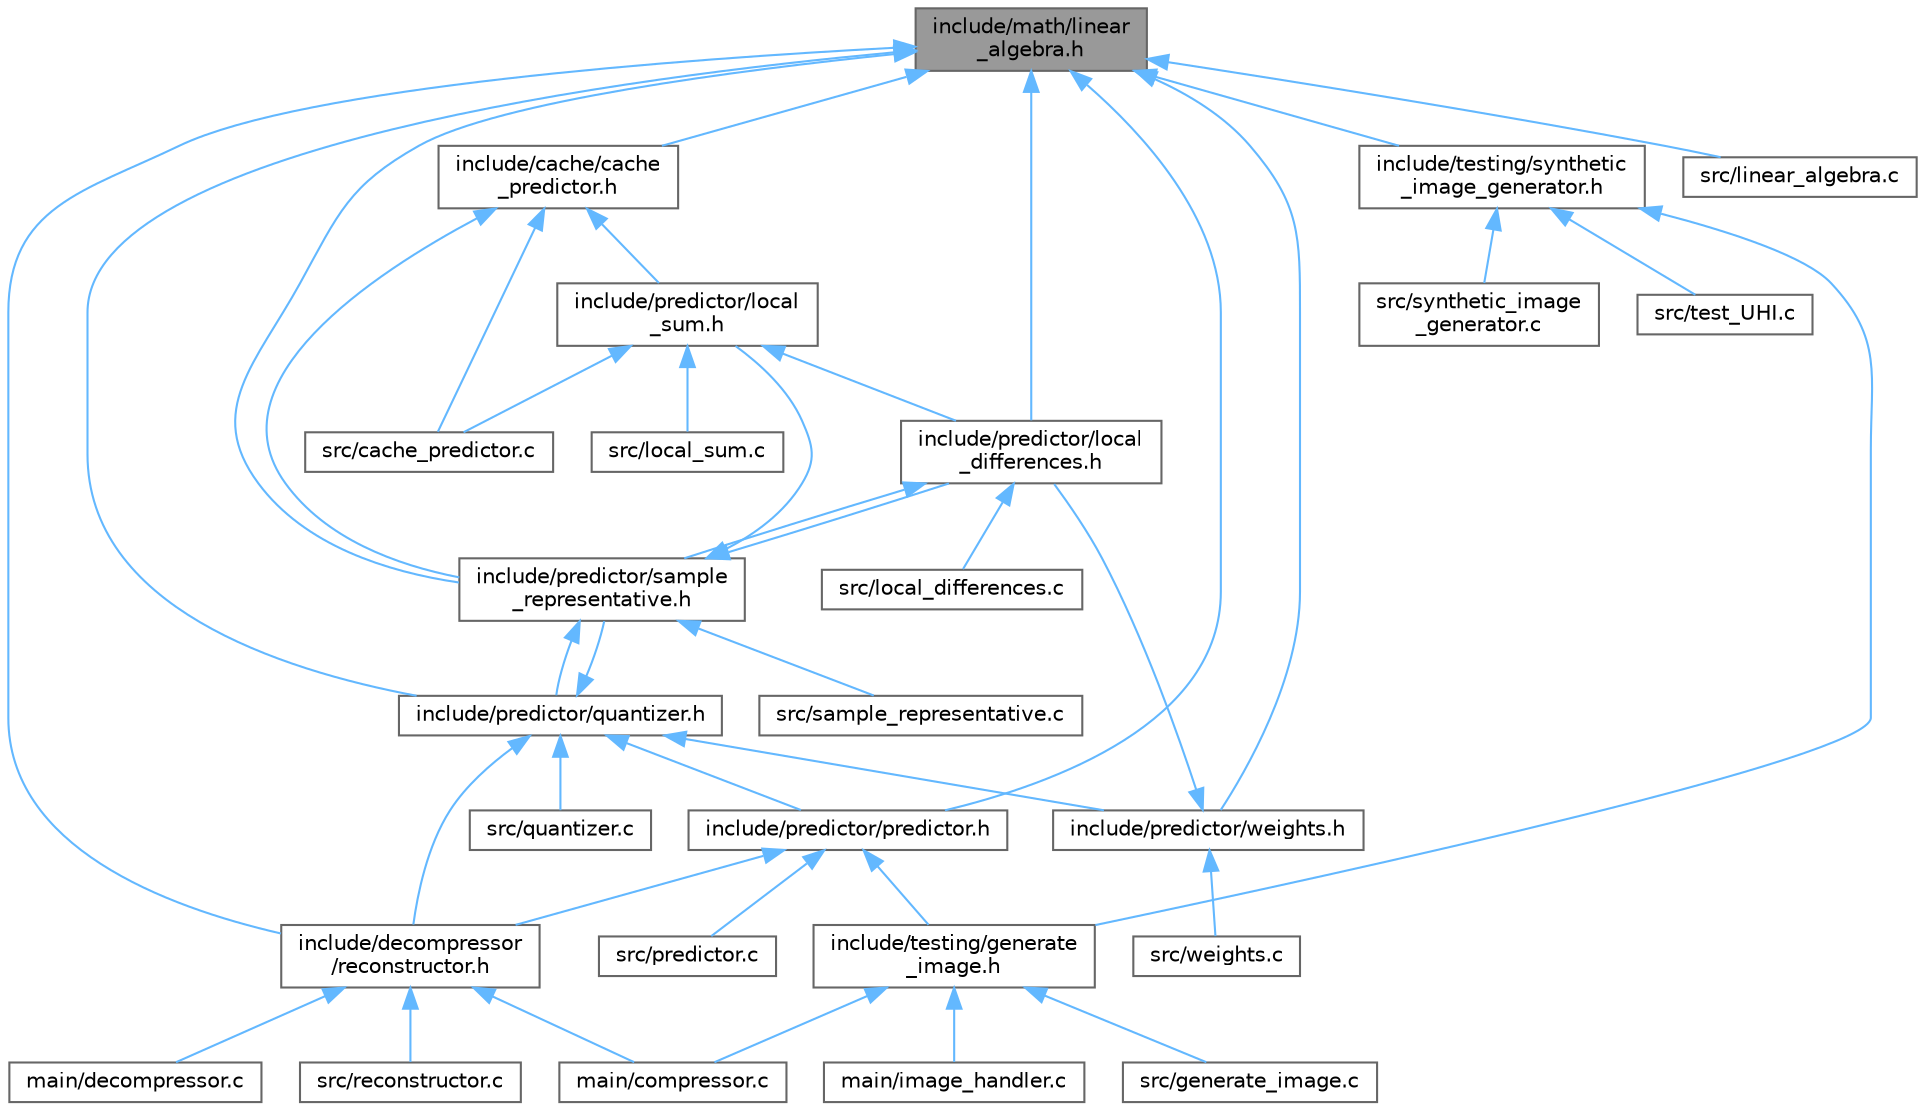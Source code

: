 digraph "include/math/linear_algebra.h"
{
 // LATEX_PDF_SIZE
  bgcolor="transparent";
  edge [fontname=Helvetica,fontsize=10,labelfontname=Helvetica,labelfontsize=10];
  node [fontname=Helvetica,fontsize=10,shape=box,height=0.2,width=0.4];
  Node1 [id="Node000001",label="include/math/linear\l_algebra.h",height=0.2,width=0.4,color="gray40", fillcolor="grey60", style="filled", fontcolor="black",tooltip=" "];
  Node1 -> Node2 [id="edge81_Node000001_Node000002",dir="back",color="steelblue1",style="solid",tooltip=" "];
  Node2 [id="Node000002",label="include/cache/cache\l_predictor.h",height=0.2,width=0.4,color="grey40", fillcolor="white", style="filled",URL="$df/d01/cache__predictor_8h.html",tooltip="Deprecated, Used as a buffer for debugging and temporary storage."];
  Node2 -> Node3 [id="edge82_Node000002_Node000003",dir="back",color="steelblue1",style="solid",tooltip=" "];
  Node3 [id="Node000003",label="include/predictor/local\l_sum.h",height=0.2,width=0.4,color="grey40", fillcolor="white", style="filled",URL="$d6/d9d/local__sum_8h.html",tooltip=" "];
  Node3 -> Node4 [id="edge83_Node000003_Node000004",dir="back",color="steelblue1",style="solid",tooltip=" "];
  Node4 [id="Node000004",label="include/predictor/local\l_differences.h",height=0.2,width=0.4,color="grey40", fillcolor="white", style="filled",URL="$d2/df3/local__differences_8h.html",tooltip=" "];
  Node4 -> Node5 [id="edge84_Node000004_Node000005",dir="back",color="steelblue1",style="solid",tooltip=" "];
  Node5 [id="Node000005",label="include/predictor/sample\l_representative.h",height=0.2,width=0.4,color="grey40", fillcolor="white", style="filled",URL="$df/d7d/sample__representative_8h.html",tooltip=" "];
  Node5 -> Node4 [id="edge85_Node000005_Node000004",dir="back",color="steelblue1",style="solid",tooltip=" "];
  Node5 -> Node3 [id="edge86_Node000005_Node000003",dir="back",color="steelblue1",style="solid",tooltip=" "];
  Node5 -> Node6 [id="edge87_Node000005_Node000006",dir="back",color="steelblue1",style="solid",tooltip=" "];
  Node6 [id="Node000006",label="include/predictor/quantizer.h",height=0.2,width=0.4,color="grey40", fillcolor="white", style="filled",URL="$d1/d38/quantizer_8h.html",tooltip=" "];
  Node6 -> Node7 [id="edge88_Node000006_Node000007",dir="back",color="steelblue1",style="solid",tooltip=" "];
  Node7 [id="Node000007",label="include/decompressor\l/reconstructor.h",height=0.2,width=0.4,color="grey40", fillcolor="white", style="filled",URL="$de/d32/reconstructor_8h.html",tooltip=" "];
  Node7 -> Node8 [id="edge89_Node000007_Node000008",dir="back",color="steelblue1",style="solid",tooltip=" "];
  Node8 [id="Node000008",label="main/compressor.c",height=0.2,width=0.4,color="grey40", fillcolor="white", style="filled",URL="$da/db2/compressor_8c.html",tooltip=" "];
  Node7 -> Node9 [id="edge90_Node000007_Node000009",dir="back",color="steelblue1",style="solid",tooltip=" "];
  Node9 [id="Node000009",label="main/decompressor.c",height=0.2,width=0.4,color="grey40", fillcolor="white", style="filled",URL="$df/dee/decompressor_8c.html",tooltip=" "];
  Node7 -> Node10 [id="edge91_Node000007_Node000010",dir="back",color="steelblue1",style="solid",tooltip=" "];
  Node10 [id="Node000010",label="src/reconstructor.c",height=0.2,width=0.4,color="grey40", fillcolor="white", style="filled",URL="$d6/dce/reconstructor_8c.html",tooltip=" "];
  Node6 -> Node11 [id="edge92_Node000006_Node000011",dir="back",color="steelblue1",style="solid",tooltip=" "];
  Node11 [id="Node000011",label="include/predictor/predictor.h",height=0.2,width=0.4,color="grey40", fillcolor="white", style="filled",URL="$dc/d08/predictor_8h.html",tooltip=" "];
  Node11 -> Node7 [id="edge93_Node000011_Node000007",dir="back",color="steelblue1",style="solid",tooltip=" "];
  Node11 -> Node12 [id="edge94_Node000011_Node000012",dir="back",color="steelblue1",style="solid",tooltip=" "];
  Node12 [id="Node000012",label="include/testing/generate\l_image.h",height=0.2,width=0.4,color="grey40", fillcolor="white", style="filled",URL="$df/d7b/generate__image_8h.html",tooltip=" "];
  Node12 -> Node8 [id="edge95_Node000012_Node000008",dir="back",color="steelblue1",style="solid",tooltip=" "];
  Node12 -> Node13 [id="edge96_Node000012_Node000013",dir="back",color="steelblue1",style="solid",tooltip=" "];
  Node13 [id="Node000013",label="main/image_handler.c",height=0.2,width=0.4,color="grey40", fillcolor="white", style="filled",URL="$d1/d6e/image__handler_8c.html",tooltip=" "];
  Node12 -> Node14 [id="edge97_Node000012_Node000014",dir="back",color="steelblue1",style="solid",tooltip=" "];
  Node14 [id="Node000014",label="src/generate_image.c",height=0.2,width=0.4,color="grey40", fillcolor="white", style="filled",URL="$d6/d92/generate__image_8c.html",tooltip=" "];
  Node11 -> Node15 [id="edge98_Node000011_Node000015",dir="back",color="steelblue1",style="solid",tooltip=" "];
  Node15 [id="Node000015",label="src/predictor.c",height=0.2,width=0.4,color="grey40", fillcolor="white", style="filled",URL="$db/d25/predictor_8c.html",tooltip=" "];
  Node6 -> Node5 [id="edge99_Node000006_Node000005",dir="back",color="steelblue1",style="solid",tooltip=" "];
  Node6 -> Node16 [id="edge100_Node000006_Node000016",dir="back",color="steelblue1",style="solid",tooltip=" "];
  Node16 [id="Node000016",label="include/predictor/weights.h",height=0.2,width=0.4,color="grey40", fillcolor="white", style="filled",URL="$d2/d6a/weights_8h.html",tooltip=" "];
  Node16 -> Node4 [id="edge101_Node000016_Node000004",dir="back",color="steelblue1",style="solid",tooltip=" "];
  Node16 -> Node17 [id="edge102_Node000016_Node000017",dir="back",color="steelblue1",style="solid",tooltip=" "];
  Node17 [id="Node000017",label="src/weights.c",height=0.2,width=0.4,color="grey40", fillcolor="white", style="filled",URL="$d0/d26/weights_8c.html",tooltip=" "];
  Node6 -> Node18 [id="edge103_Node000006_Node000018",dir="back",color="steelblue1",style="solid",tooltip=" "];
  Node18 [id="Node000018",label="src/quantizer.c",height=0.2,width=0.4,color="grey40", fillcolor="white", style="filled",URL="$dc/df1/quantizer_8c.html",tooltip=" "];
  Node5 -> Node19 [id="edge104_Node000005_Node000019",dir="back",color="steelblue1",style="solid",tooltip=" "];
  Node19 [id="Node000019",label="src/sample_representative.c",height=0.2,width=0.4,color="grey40", fillcolor="white", style="filled",URL="$d7/d58/sample__representative_8c.html",tooltip=" "];
  Node4 -> Node20 [id="edge105_Node000004_Node000020",dir="back",color="steelblue1",style="solid",tooltip=" "];
  Node20 [id="Node000020",label="src/local_differences.c",height=0.2,width=0.4,color="grey40", fillcolor="white", style="filled",URL="$d8/d97/local__differences_8c.html",tooltip=" "];
  Node3 -> Node21 [id="edge106_Node000003_Node000021",dir="back",color="steelblue1",style="solid",tooltip=" "];
  Node21 [id="Node000021",label="src/cache_predictor.c",height=0.2,width=0.4,color="grey40", fillcolor="white", style="filled",URL="$dc/d99/cache__predictor_8c.html",tooltip=" "];
  Node3 -> Node22 [id="edge107_Node000003_Node000022",dir="back",color="steelblue1",style="solid",tooltip=" "];
  Node22 [id="Node000022",label="src/local_sum.c",height=0.2,width=0.4,color="grey40", fillcolor="white", style="filled",URL="$db/d31/local__sum_8c.html",tooltip=" "];
  Node2 -> Node5 [id="edge108_Node000002_Node000005",dir="back",color="steelblue1",style="solid",tooltip=" "];
  Node2 -> Node21 [id="edge109_Node000002_Node000021",dir="back",color="steelblue1",style="solid",tooltip=" "];
  Node1 -> Node7 [id="edge110_Node000001_Node000007",dir="back",color="steelblue1",style="solid",tooltip=" "];
  Node1 -> Node4 [id="edge111_Node000001_Node000004",dir="back",color="steelblue1",style="solid",tooltip=" "];
  Node1 -> Node11 [id="edge112_Node000001_Node000011",dir="back",color="steelblue1",style="solid",tooltip=" "];
  Node1 -> Node6 [id="edge113_Node000001_Node000006",dir="back",color="steelblue1",style="solid",tooltip=" "];
  Node1 -> Node5 [id="edge114_Node000001_Node000005",dir="back",color="steelblue1",style="solid",tooltip=" "];
  Node1 -> Node16 [id="edge115_Node000001_Node000016",dir="back",color="steelblue1",style="solid",tooltip=" "];
  Node1 -> Node23 [id="edge116_Node000001_Node000023",dir="back",color="steelblue1",style="solid",tooltip=" "];
  Node23 [id="Node000023",label="include/testing/synthetic\l_image_generator.h",height=0.2,width=0.4,color="grey40", fillcolor="white", style="filled",URL="$d9/dea/synthetic__image__generator_8h.html",tooltip=" "];
  Node23 -> Node12 [id="edge117_Node000023_Node000012",dir="back",color="steelblue1",style="solid",tooltip=" "];
  Node23 -> Node24 [id="edge118_Node000023_Node000024",dir="back",color="steelblue1",style="solid",tooltip=" "];
  Node24 [id="Node000024",label="src/synthetic_image\l_generator.c",height=0.2,width=0.4,color="grey40", fillcolor="white", style="filled",URL="$d5/d40/synthetic__image__generator_8c.html",tooltip=" "];
  Node23 -> Node25 [id="edge119_Node000023_Node000025",dir="back",color="steelblue1",style="solid",tooltip=" "];
  Node25 [id="Node000025",label="src/test_UHI.c",height=0.2,width=0.4,color="grey40", fillcolor="white", style="filled",URL="$d1/dfd/test___u_h_i_8c.html",tooltip=" "];
  Node1 -> Node26 [id="edge120_Node000001_Node000026",dir="back",color="steelblue1",style="solid",tooltip=" "];
  Node26 [id="Node000026",label="src/linear_algebra.c",height=0.2,width=0.4,color="grey40", fillcolor="white", style="filled",URL="$df/d91/linear__algebra_8c.html",tooltip=" "];
}
